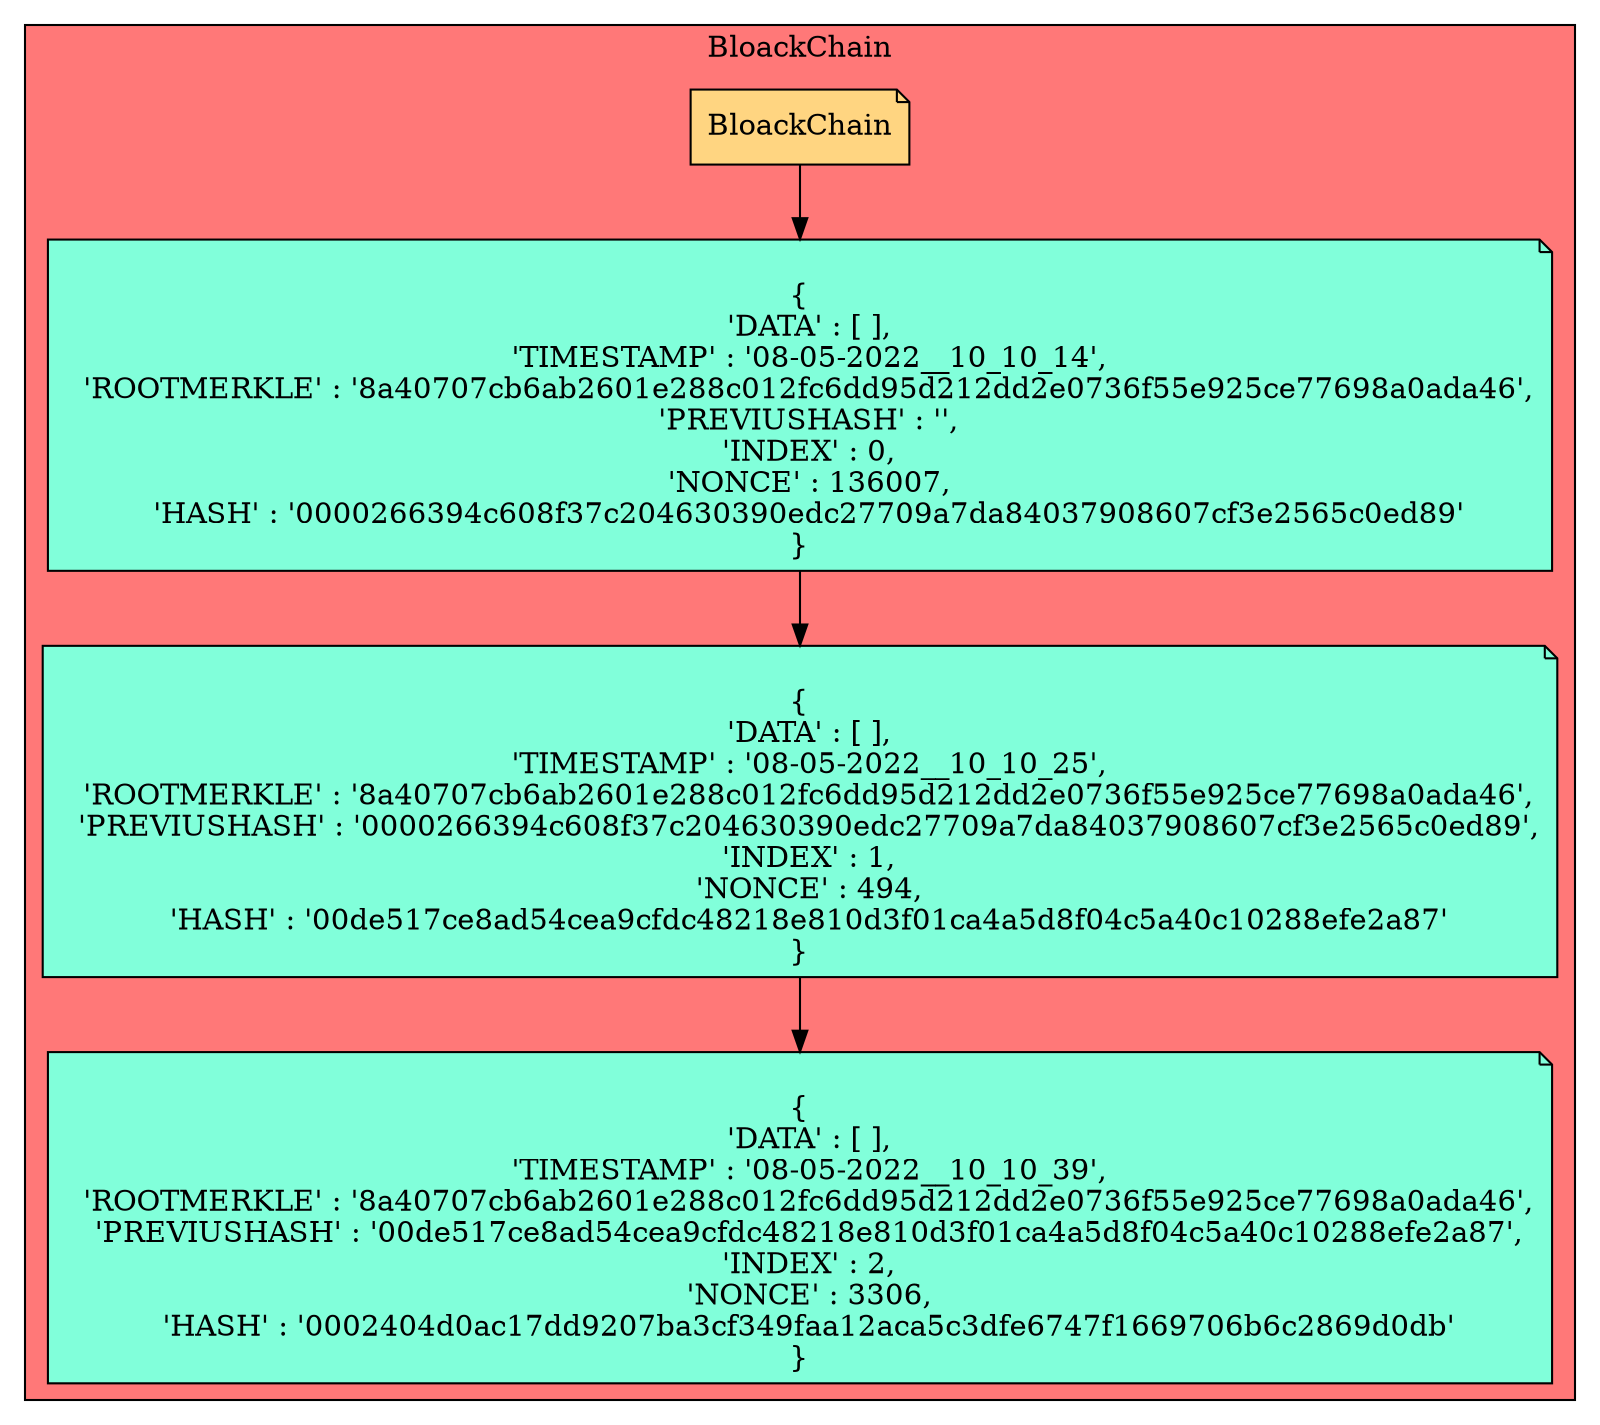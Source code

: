 digraph L {
node[shape=note fillcolor="#A181FF" style =filled]
subgraph cluster_p{
    label= " BloackChain "
 raiz[label = "BloackChain" fillcolor="#FFD581" ]    bgcolor = "#FF7878"
Nodo1313069633[label="
{
  'DATA' : [ ],
  'TIMESTAMP' : '08-05-2022__10_10_14',
  'ROOTMERKLE' : '8a40707cb6ab2601e288c012fc6dd95d212dd2e0736f55e925ce77698a0ada46',
  'PREVIUSHASH' : '',
  'INDEX' : 0,
  'NONCE' : 136007,
  'HASH' : '0000266394c608f37c204630390edc27709a7da84037908607cf3e2565c0ed89'
}",fillcolor="#81FFDA"]
Nodo133570181[label="
{
  'DATA' : [ ],
  'TIMESTAMP' : '08-05-2022__10_10_25',
  'ROOTMERKLE' : '8a40707cb6ab2601e288c012fc6dd95d212dd2e0736f55e925ce77698a0ada46',
  'PREVIUSHASH' : '0000266394c608f37c204630390edc27709a7da84037908607cf3e2565c0ed89',
  'INDEX' : 1,
  'NONCE' : 494,
  'HASH' : '00de517ce8ad54cea9cfdc48218e810d3f01ca4a5d8f04c5a40c10288efe2a87'
}",fillcolor="#81FFDA"]
Nodo1035200375[label="
{
  'DATA' : [ ],
  'TIMESTAMP' : '08-05-2022__10_10_39',
  'ROOTMERKLE' : '8a40707cb6ab2601e288c012fc6dd95d212dd2e0736f55e925ce77698a0ada46',
  'PREVIUSHASH' : '00de517ce8ad54cea9cfdc48218e810d3f01ca4a5d8f04c5a40c10288efe2a87',
  'INDEX' : 2,
  'NONCE' : 3306,
  'HASH' : '0002404d0ac17dd9207ba3cf349faa12aca5c3dfe6747f1669706b6c2869d0db'
}",fillcolor="#81FFDA"]

raiz->Nodo1313069633
Nodo1313069633 -> Nodo133570181

Nodo133570181 -> Nodo1035200375
}}